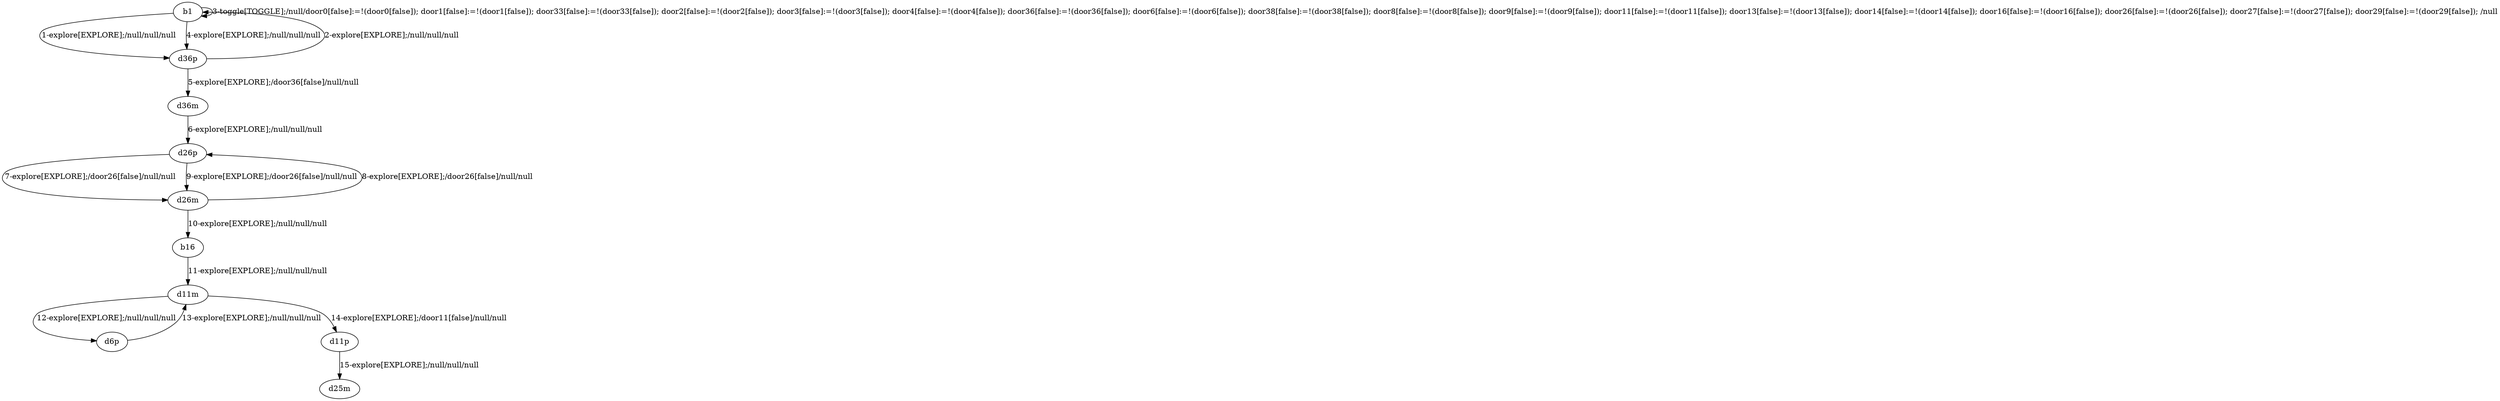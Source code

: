 # Total number of goals covered by this test: 1
# d11m --> d6p

digraph g {
"b1" -> "d36p" [label = "1-explore[EXPLORE];/null/null/null"];
"d36p" -> "b1" [label = "2-explore[EXPLORE];/null/null/null"];
"b1" -> "b1" [label = "3-toggle[TOGGLE];/null/door0[false]:=!(door0[false]); door1[false]:=!(door1[false]); door33[false]:=!(door33[false]); door2[false]:=!(door2[false]); door3[false]:=!(door3[false]); door4[false]:=!(door4[false]); door36[false]:=!(door36[false]); door6[false]:=!(door6[false]); door38[false]:=!(door38[false]); door8[false]:=!(door8[false]); door9[false]:=!(door9[false]); door11[false]:=!(door11[false]); door13[false]:=!(door13[false]); door14[false]:=!(door14[false]); door16[false]:=!(door16[false]); door26[false]:=!(door26[false]); door27[false]:=!(door27[false]); door29[false]:=!(door29[false]); /null"];
"b1" -> "d36p" [label = "4-explore[EXPLORE];/null/null/null"];
"d36p" -> "d36m" [label = "5-explore[EXPLORE];/door36[false]/null/null"];
"d36m" -> "d26p" [label = "6-explore[EXPLORE];/null/null/null"];
"d26p" -> "d26m" [label = "7-explore[EXPLORE];/door26[false]/null/null"];
"d26m" -> "d26p" [label = "8-explore[EXPLORE];/door26[false]/null/null"];
"d26p" -> "d26m" [label = "9-explore[EXPLORE];/door26[false]/null/null"];
"d26m" -> "b16" [label = "10-explore[EXPLORE];/null/null/null"];
"b16" -> "d11m" [label = "11-explore[EXPLORE];/null/null/null"];
"d11m" -> "d6p" [label = "12-explore[EXPLORE];/null/null/null"];
"d6p" -> "d11m" [label = "13-explore[EXPLORE];/null/null/null"];
"d11m" -> "d11p" [label = "14-explore[EXPLORE];/door11[false]/null/null"];
"d11p" -> "d25m" [label = "15-explore[EXPLORE];/null/null/null"];
}